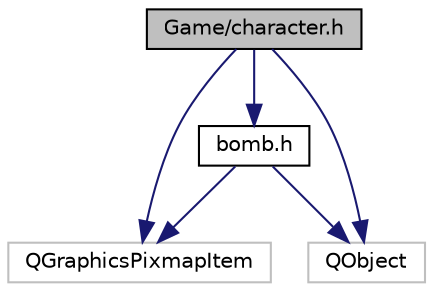digraph "Game/character.h"
{
 // LATEX_PDF_SIZE
  edge [fontname="Helvetica",fontsize="10",labelfontname="Helvetica",labelfontsize="10"];
  node [fontname="Helvetica",fontsize="10",shape=record];
  Node1 [label="Game/character.h",height=0.2,width=0.4,color="black", fillcolor="grey75", style="filled", fontcolor="black",tooltip=" "];
  Node1 -> Node2 [color="midnightblue",fontsize="10",style="solid",fontname="Helvetica"];
  Node2 [label="QGraphicsPixmapItem",height=0.2,width=0.4,color="grey75", fillcolor="white", style="filled",tooltip=" "];
  Node1 -> Node3 [color="midnightblue",fontsize="10",style="solid",fontname="Helvetica"];
  Node3 [label="bomb.h",height=0.2,width=0.4,color="black", fillcolor="white", style="filled",URL="$bomb_8h.html",tooltip=" "];
  Node3 -> Node4 [color="midnightblue",fontsize="10",style="solid",fontname="Helvetica"];
  Node4 [label="QObject",height=0.2,width=0.4,color="grey75", fillcolor="white", style="filled",tooltip=" "];
  Node3 -> Node2 [color="midnightblue",fontsize="10",style="solid",fontname="Helvetica"];
  Node1 -> Node4 [color="midnightblue",fontsize="10",style="solid",fontname="Helvetica"];
}
